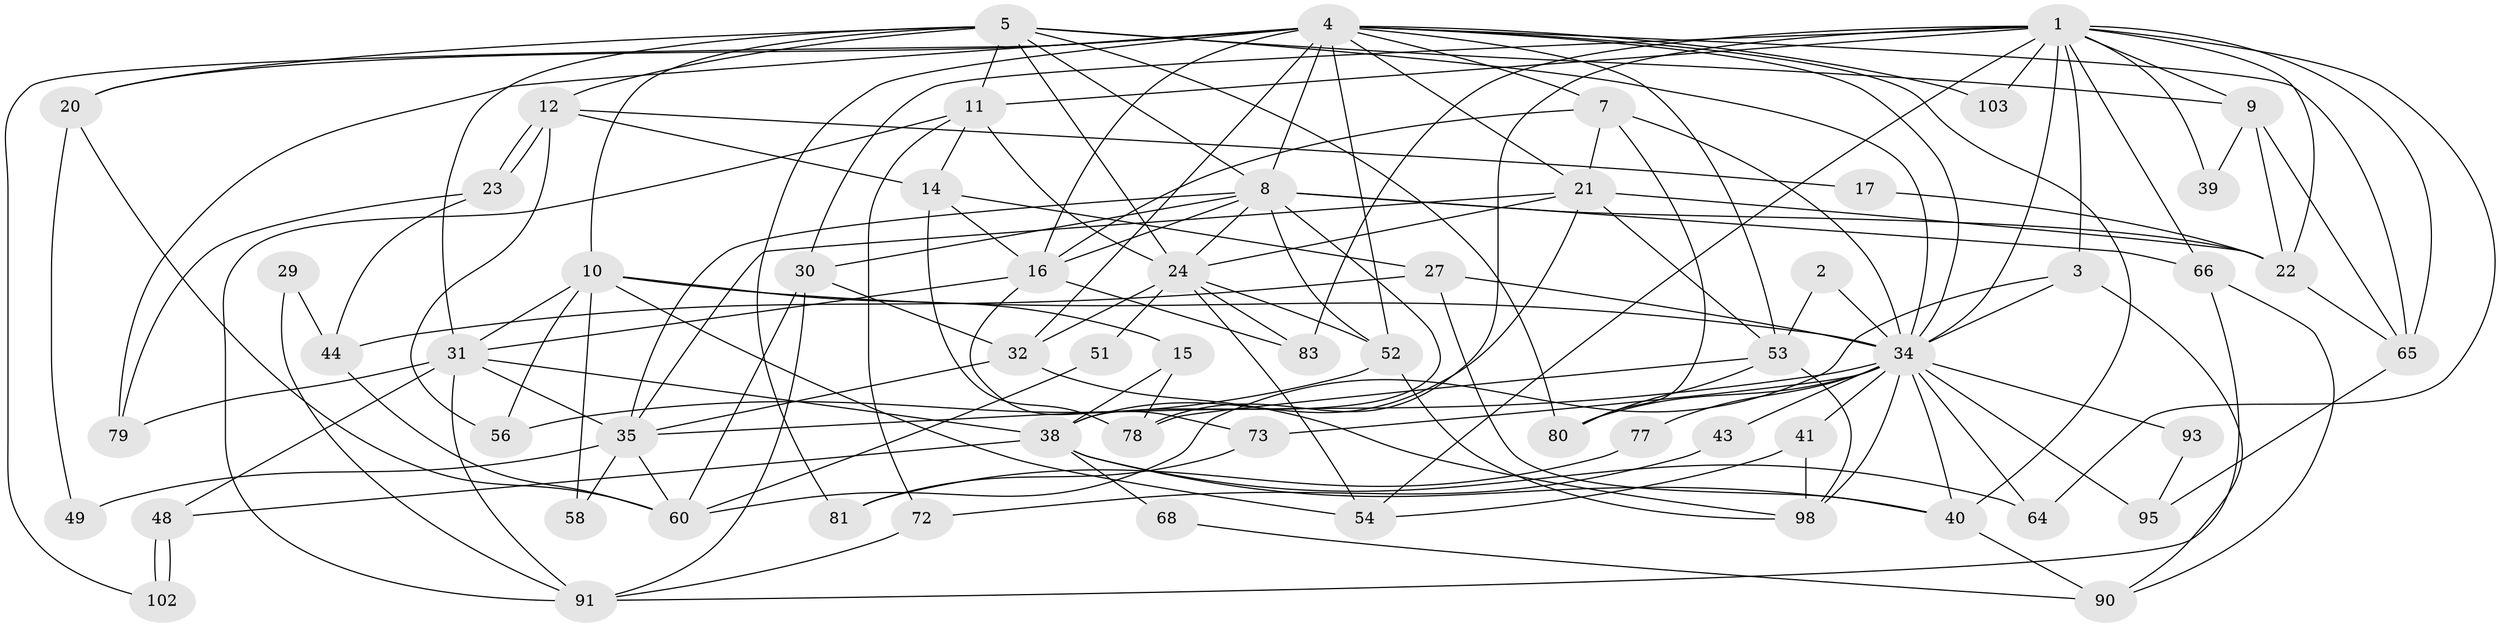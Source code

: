 // original degree distribution, {7: 0.038834951456310676, 3: 0.20388349514563106, 4: 0.27184466019417475, 5: 0.17475728155339806, 6: 0.08737864077669903, 2: 0.1941747572815534, 8: 0.019417475728155338, 9: 0.009708737864077669}
// Generated by graph-tools (version 1.1) at 2025/18/03/04/25 18:18:47]
// undirected, 61 vertices, 152 edges
graph export_dot {
graph [start="1"]
  node [color=gray90,style=filled];
  1 [super="+59"];
  2;
  3;
  4 [super="+6"];
  5 [super="+19+89+18"];
  7 [super="+61"];
  8 [super="+71+50"];
  9 [super="+25"];
  10 [super="+63"];
  11 [super="+13"];
  12 [super="+96"];
  14;
  15;
  16 [super="+26+33"];
  17;
  20;
  21 [super="+69+45"];
  22;
  23;
  24 [super="+28"];
  27;
  29;
  30;
  31 [super="+47+42"];
  32 [super="+36"];
  34 [super="+62+46+86"];
  35 [super="+74"];
  38 [super="+100"];
  39;
  40 [super="+57"];
  41;
  43;
  44;
  48;
  49;
  51;
  52;
  53 [super="+75"];
  54;
  56 [super="+70"];
  58;
  60 [super="+84"];
  64;
  65;
  66 [super="+85"];
  68;
  72;
  73;
  77;
  78;
  79;
  80;
  81;
  83;
  90;
  91;
  93;
  95;
  98;
  102;
  103;
  1 -- 22;
  1 -- 65;
  1 -- 78;
  1 -- 34;
  1 -- 66;
  1 -- 9;
  1 -- 64;
  1 -- 3;
  1 -- 39;
  1 -- 103;
  1 -- 11 [weight=2];
  1 -- 83;
  1 -- 54;
  1 -- 30;
  2 -- 34 [weight=2];
  2 -- 53;
  3 -- 90;
  3 -- 60;
  3 -- 34;
  4 -- 21;
  4 -- 20;
  4 -- 81 [weight=2];
  4 -- 34 [weight=2];
  4 -- 32 [weight=2];
  4 -- 65;
  4 -- 102;
  4 -- 103;
  4 -- 8;
  4 -- 40;
  4 -- 7;
  4 -- 79;
  4 -- 16;
  4 -- 52;
  4 -- 53;
  5 -- 24;
  5 -- 12;
  5 -- 8;
  5 -- 9;
  5 -- 34;
  5 -- 11;
  5 -- 80;
  5 -- 10;
  5 -- 20;
  5 -- 31;
  7 -- 16;
  7 -- 80;
  7 -- 21;
  7 -- 34;
  8 -- 66 [weight=2];
  8 -- 52;
  8 -- 38 [weight=2];
  8 -- 30;
  8 -- 16;
  8 -- 22;
  8 -- 24;
  8 -- 35;
  9 -- 65;
  9 -- 39;
  9 -- 22;
  10 -- 54;
  10 -- 15;
  10 -- 58;
  10 -- 34;
  10 -- 31;
  10 -- 56;
  11 -- 91;
  11 -- 14;
  11 -- 24;
  11 -- 72;
  12 -- 23;
  12 -- 23;
  12 -- 17;
  12 -- 56;
  12 -- 14;
  14 -- 78;
  14 -- 27;
  14 -- 16;
  15 -- 78;
  15 -- 38;
  16 -- 31;
  16 -- 73;
  16 -- 83;
  17 -- 22;
  20 -- 49;
  20 -- 60;
  21 -- 22;
  21 -- 38;
  21 -- 53;
  21 -- 24;
  21 -- 35;
  22 -- 65;
  23 -- 44;
  23 -- 79;
  24 -- 32;
  24 -- 83;
  24 -- 51;
  24 -- 52;
  24 -- 54 [weight=2];
  27 -- 40;
  27 -- 44;
  27 -- 34 [weight=2];
  29 -- 91;
  29 -- 44;
  30 -- 91;
  30 -- 32;
  30 -- 60;
  31 -- 35;
  31 -- 38;
  31 -- 91;
  31 -- 79;
  31 -- 48;
  32 -- 98;
  32 -- 35 [weight=2];
  34 -- 40 [weight=2];
  34 -- 41;
  34 -- 43;
  34 -- 73;
  34 -- 77;
  34 -- 80;
  34 -- 35;
  34 -- 64;
  34 -- 98;
  34 -- 93;
  34 -- 95;
  35 -- 49;
  35 -- 58;
  35 -- 60;
  38 -- 40;
  38 -- 64;
  38 -- 68;
  38 -- 48;
  40 -- 90;
  41 -- 98;
  41 -- 54;
  43 -- 72;
  44 -- 60;
  48 -- 102;
  48 -- 102;
  51 -- 60;
  52 -- 98;
  52 -- 56;
  53 -- 80;
  53 -- 78;
  53 -- 98;
  65 -- 95;
  66 -- 90;
  66 -- 91;
  68 -- 90;
  72 -- 91;
  73 -- 81;
  77 -- 81;
  93 -- 95;
}
